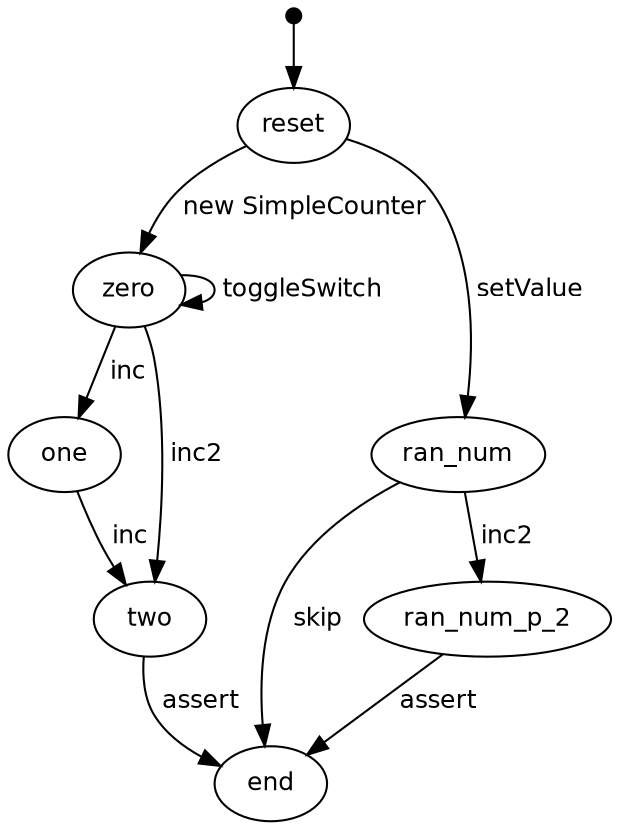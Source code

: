 digraph model {
  graph [ rankdir = "TB", ranksep="0.4", nodesep="0.2" ];
  node [ fontname = "Helvetica", fontsize="12.0", margin="0.07" ];
  edge [ fontname = "Helvetica", fontsize="12.0", margin="0.05" ];
  "" [ shape = "point", height="0.1" ];
  "" -> reset
  reset	-> zero [ label = " new SimpleCounter " ];
  reset	-> ran_num [ label = " setValue " ];
  zero	-> zero [ label = " toggleSwitch " ];
  zero	-> one [ label = " inc " ];
  one	-> two [ label = " inc " ];
  zero	-> two [ label = " inc2 " ];
  two	-> end [ label = " assert " ];
  ran_num	-> ran_num_p_2 [ label = " inc2 " ];
  ran_num_p_2	-> end [ label = " assert " ];
  ran_num	-> end [ label = " skip " ];
}
